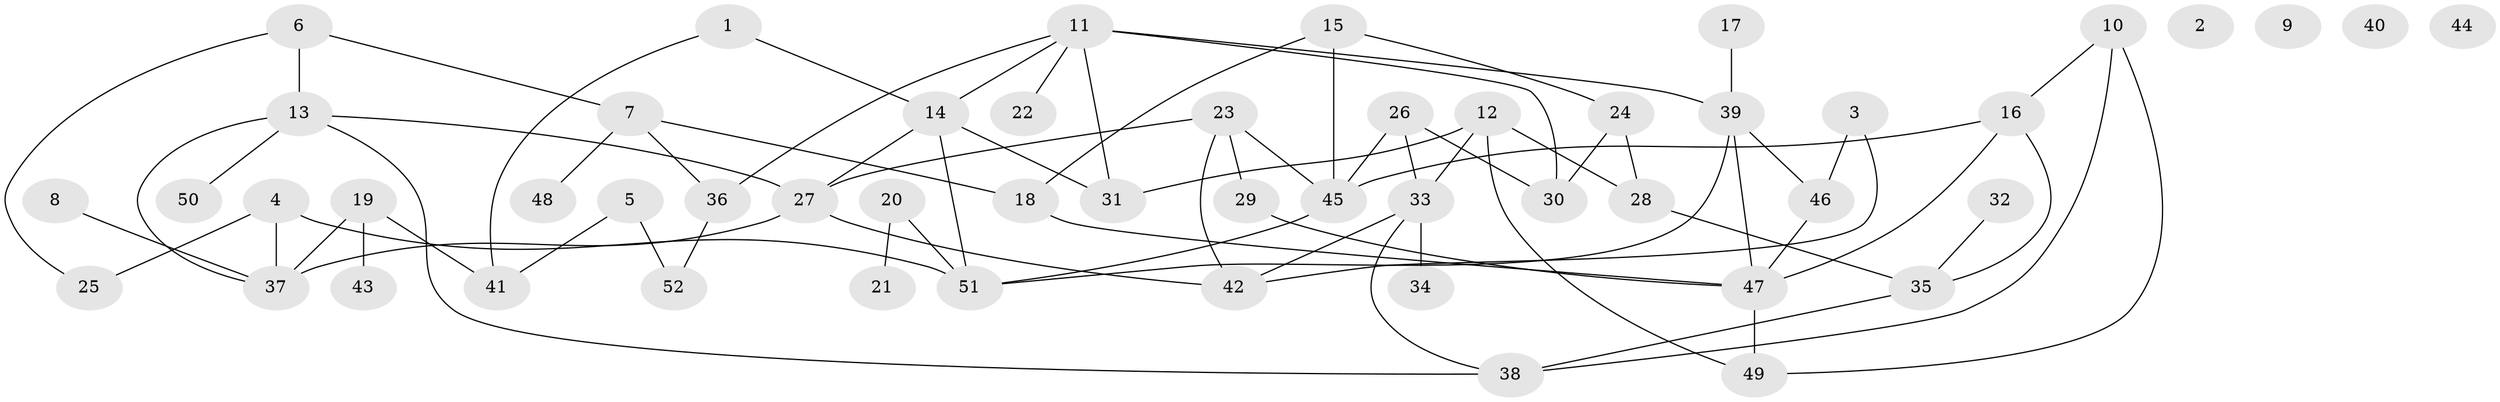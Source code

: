 // Generated by graph-tools (version 1.1) at 2025/49/03/09/25 03:49:08]
// undirected, 52 vertices, 74 edges
graph export_dot {
graph [start="1"]
  node [color=gray90,style=filled];
  1;
  2;
  3;
  4;
  5;
  6;
  7;
  8;
  9;
  10;
  11;
  12;
  13;
  14;
  15;
  16;
  17;
  18;
  19;
  20;
  21;
  22;
  23;
  24;
  25;
  26;
  27;
  28;
  29;
  30;
  31;
  32;
  33;
  34;
  35;
  36;
  37;
  38;
  39;
  40;
  41;
  42;
  43;
  44;
  45;
  46;
  47;
  48;
  49;
  50;
  51;
  52;
  1 -- 14;
  1 -- 41;
  3 -- 42;
  3 -- 46;
  4 -- 25;
  4 -- 37;
  4 -- 51;
  5 -- 41;
  5 -- 52;
  6 -- 7;
  6 -- 13;
  6 -- 25;
  7 -- 18;
  7 -- 36;
  7 -- 48;
  8 -- 37;
  10 -- 16;
  10 -- 38;
  10 -- 49;
  11 -- 14;
  11 -- 22;
  11 -- 30;
  11 -- 31;
  11 -- 36;
  11 -- 39;
  12 -- 28;
  12 -- 31;
  12 -- 33;
  12 -- 49;
  13 -- 27;
  13 -- 37;
  13 -- 38;
  13 -- 50;
  14 -- 27;
  14 -- 31;
  14 -- 51;
  15 -- 18;
  15 -- 24;
  15 -- 45;
  16 -- 35;
  16 -- 45;
  16 -- 47;
  17 -- 39;
  18 -- 47;
  19 -- 37;
  19 -- 41;
  19 -- 43;
  20 -- 21;
  20 -- 51;
  23 -- 27;
  23 -- 29;
  23 -- 42;
  23 -- 45;
  24 -- 28;
  24 -- 30;
  26 -- 30;
  26 -- 33;
  26 -- 45;
  27 -- 37;
  27 -- 42;
  28 -- 35;
  29 -- 47;
  32 -- 35;
  33 -- 34;
  33 -- 38;
  33 -- 42;
  35 -- 38;
  36 -- 52;
  39 -- 46;
  39 -- 47;
  39 -- 51;
  45 -- 51;
  46 -- 47;
  47 -- 49;
}
